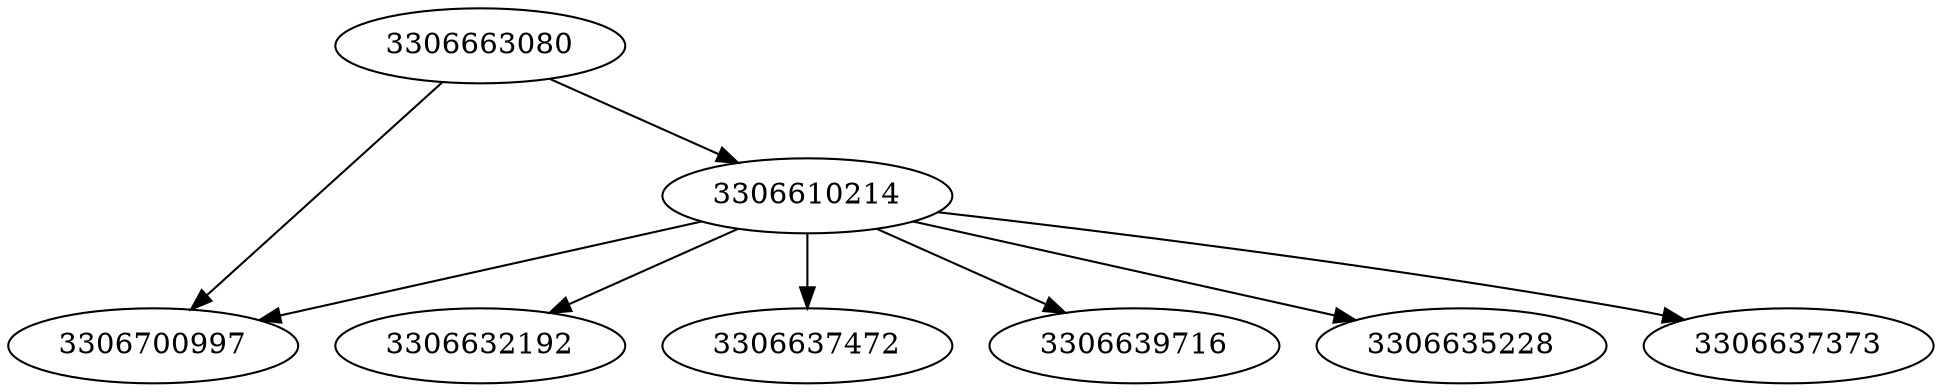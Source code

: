 strict digraph  {
3306632192;
3306637472;
3306639716;
3306700997;
3306610214;
3306663080;
3306635228;
3306637373;
3306610214 -> 3306700997;
3306610214 -> 3306632192;
3306610214 -> 3306635228;
3306610214 -> 3306637472;
3306610214 -> 3306639716;
3306610214 -> 3306637373;
3306663080 -> 3306700997;
3306663080 -> 3306610214;
}
